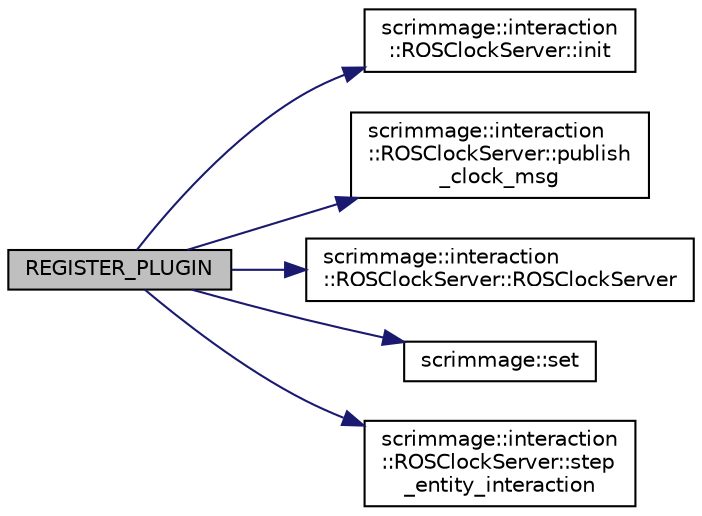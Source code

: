 digraph "REGISTER_PLUGIN"
{
 // LATEX_PDF_SIZE
  edge [fontname="Helvetica",fontsize="10",labelfontname="Helvetica",labelfontsize="10"];
  node [fontname="Helvetica",fontsize="10",shape=record];
  rankdir="LR";
  Node1 [label="REGISTER_PLUGIN",height=0.2,width=0.4,color="black", fillcolor="grey75", style="filled", fontcolor="black",tooltip=" "];
  Node1 -> Node2 [color="midnightblue",fontsize="10",style="solid",fontname="Helvetica"];
  Node2 [label="scrimmage::interaction\l::ROSClockServer::init",height=0.2,width=0.4,color="black", fillcolor="white", style="filled",URL="$classscrimmage_1_1interaction_1_1ROSClockServer.html#a4a67d283c2ef78c4aadc2786c76f7f7b",tooltip=" "];
  Node1 -> Node3 [color="midnightblue",fontsize="10",style="solid",fontname="Helvetica"];
  Node3 [label="scrimmage::interaction\l::ROSClockServer::publish\l_clock_msg",height=0.2,width=0.4,color="black", fillcolor="white", style="filled",URL="$classscrimmage_1_1interaction_1_1ROSClockServer.html#a0724846bc5b18ad5d0b12ed5422887a2",tooltip=" "];
  Node1 -> Node4 [color="midnightblue",fontsize="10",style="solid",fontname="Helvetica"];
  Node4 [label="scrimmage::interaction\l::ROSClockServer::ROSClockServer",height=0.2,width=0.4,color="black", fillcolor="white", style="filled",URL="$classscrimmage_1_1interaction_1_1ROSClockServer.html#a4dcdf4335fcd99b5393e510547e8ec16",tooltip=" "];
  Node1 -> Node5 [color="midnightblue",fontsize="10",style="solid",fontname="Helvetica"];
  Node5 [label="scrimmage::set",height=0.2,width=0.4,color="black", fillcolor="white", style="filled",URL="$namespacescrimmage.html#ac1591b2fb35ea3f61b2e6dcee5a04846",tooltip=" "];
  Node1 -> Node6 [color="midnightblue",fontsize="10",style="solid",fontname="Helvetica"];
  Node6 [label="scrimmage::interaction\l::ROSClockServer::step\l_entity_interaction",height=0.2,width=0.4,color="black", fillcolor="white", style="filled",URL="$classscrimmage_1_1interaction_1_1ROSClockServer.html#a54bc4bc47eb8779c49053292f3439001",tooltip=" "];
}
